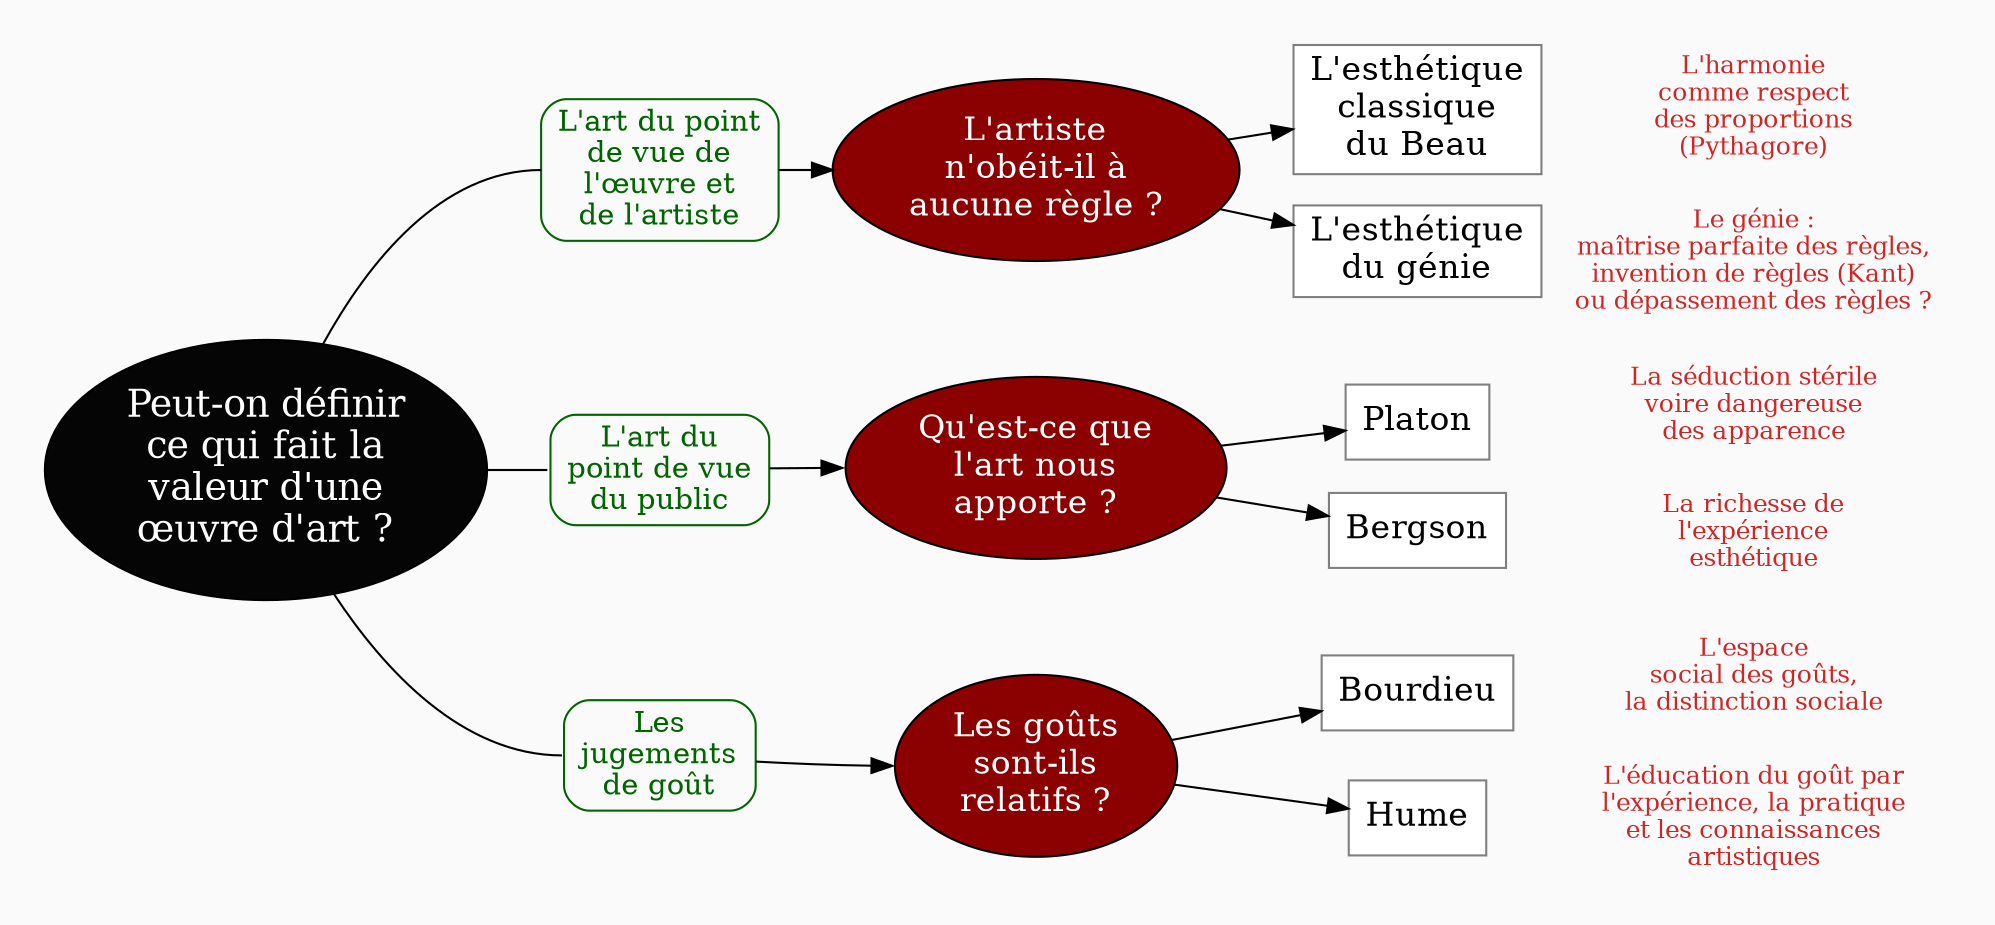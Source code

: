 digraph G {
// Template : diagram
// Usage : 
rankdir=LR
splines=true
//splines=curved
bgcolor=grey98
pad=0.3
style=filled
edge[minlen=3]
node[style=filled, fontcolor=white]
ranksep=0.1
nodesep=0.2

// NIVEAU 1
node[fillcolor=grey2, fontsize=18]
a1[label="Peut-on définir
ce qui fait la
valeur d'une
œuvre d'art ?"]

// NIVEAU 2
node[fontsize=14, shape=rect, fillcolor=grey98, fontcolor=darkgreen, color=darkgreen, style="filled, rounded"]
a1->p1[headport=w, arrowhead=none]
a1->p2[headport=w, arrowhead=none]
a1->p3[headport=w, arrowhead=none]

p1[label="L'art du point
de vue de
l'œuvre et
de l'artiste"]
p2[label="L'art du
point de vue
du public"]
p3[label="Les
jugements
de goût"]

{rank=same;p1->p2->p3[style=invis, minlen=6]}

node[fontcolor=black, fontsize=16]
// NIVEAU 3 (sans intermédiaire)
node [shape=box, fillcolor=white, color=grey50]
// c1[label=""]



// INTERMÉDIAIRE AVANT NIVEAU 3
node[fillcolor=red4, shape=oval, fontcolor=white, color=black, style="filled"]
// [arrowhead=none]
// bc1[label=""]
p1->b1[headport=w]
p2->b2[headport=w]
p3->b3[headport=w]
b1[label="L'artiste
n'obéit-il à
aucune règle ?"]    
b2[label="Qu'est-ce que
l'art nous
apporte ?"]
b3[label="Les goûts
sont-ils
relatifs ?"]




{rank=same;b1->b2->b3[style=invis, minlen=4]}

// NIVEAU 3 (avec intermédiaire)
node[fillcolor=white, shape=box, color=grey50, fontcolor=black]
// c1[label=""]
b1->{c1,c2}
c1[label="L'esthétique
classique
du Beau"]
c2[label="L'esthétique
du génie"]

b2->{c3,c4}
c3[label="Platon"]
c4[label="Bergson"]

b3->{c5,c6}
c5[label="Bourdieu"]
c6[label="Hume"]


{rank=same;c2->c3[style=invis, minlen=3]}
{rank=same;c4->c5[style=invis, minlen=3]}

// NIVEAU 4
node[style="filled,rounded", fillcolor=white, shape=box, color=grey50]
// d1[label=""]


// ÉTIQUETTES EN ROUGE
node[shape=plaintext, fontcolor=firebrick3, fillcolor=grey98, fontsize=12]
// e1[label=< <B>= Titre</B><BR /><BR />Contenu<BR /> >]
// e1[label=""]
// ->e1[minlen=1, style=invis]

e1[label="L'harmonie
comme respect
des proportions
(Pythagore)"]
e2[label="Le génie :
maîtrise parfaite des règles,
invention de règles (Kant)
ou dépassement des règles ?"]
e3[label="La séduction stérile
voire dangereuse
des apparence"]
e4[label="La richesse de
l'expérience
esthétique"]
e5[label="L'espace
social des goûts,
la distinction sociale"]
e6[label="L'éducation du goût par
l'expérience, la pratique
et les connaissances
artistiques"]

c1->e1[minlen=1, style=invis]
c2->e2[minlen=1, style=invis]
c3->e3[minlen=1, style=invis]
c4->e4[minlen=1, style=invis]
c5->e5[minlen=1, style=invis]
c6->e6[minlen=1, style=invis]


// REMARQUES EN BLEU
node[color=blue, shape=box, margin=0.07, fontcolor=black, fontsize=12, style="dashed", penwidth=0.6]
edge[color=blue, arrowhead="none", xlabel="", style="dashed", penwidth=0.6]
// r1[label=""]
// {rank=same;->r1}
// {rank=same;r1->[dir=back]}

}
